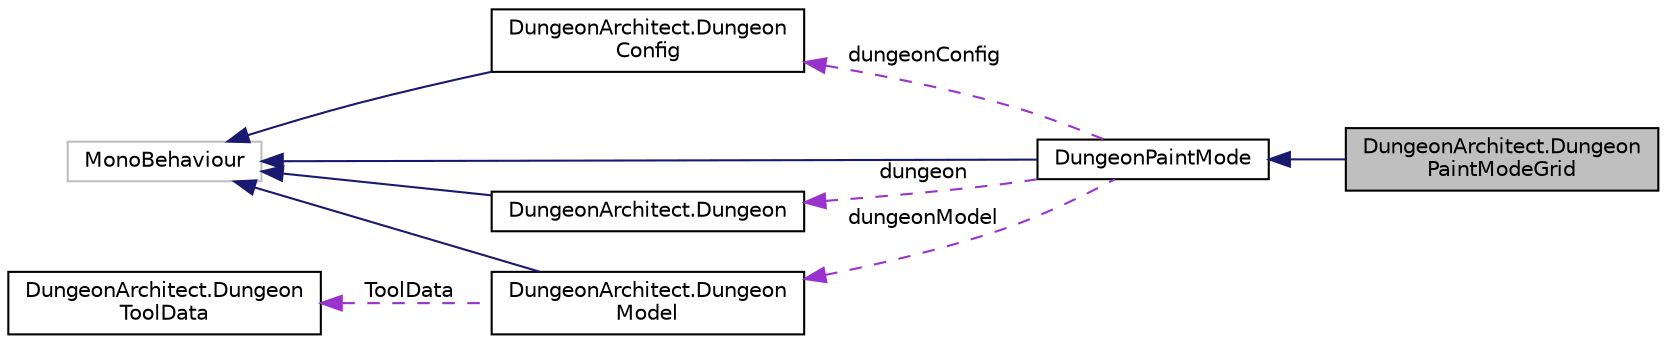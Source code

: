 digraph "DungeonArchitect.DungeonPaintModeGrid"
{
  edge [fontname="Helvetica",fontsize="10",labelfontname="Helvetica",labelfontsize="10"];
  node [fontname="Helvetica",fontsize="10",shape=record];
  rankdir="LR";
  Node1 [label="DungeonArchitect.Dungeon\lPaintModeGrid",height=0.2,width=0.4,color="black", fillcolor="grey75", style="filled", fontcolor="black"];
  Node2 -> Node1 [dir="back",color="midnightblue",fontsize="10",style="solid",fontname="Helvetica"];
  Node2 [label="DungeonPaintMode",height=0.2,width=0.4,color="black", fillcolor="white", style="filled",URL="$class_dungeon_architect_1_1_dungeon_paint_mode.html",tooltip="Manage the editor paint mode so you can paint the layout of you dungeon. You should implement your ow..."];
  Node3 -> Node2 [dir="back",color="midnightblue",fontsize="10",style="solid",fontname="Helvetica"];
  Node3 [label="MonoBehaviour",height=0.2,width=0.4,color="grey75", fillcolor="white", style="filled"];
  Node4 -> Node2 [dir="back",color="darkorchid3",fontsize="10",style="dashed",label=" dungeonModel" ,fontname="Helvetica"];
  Node4 [label="DungeonArchitect.Dungeon\lModel",height=0.2,width=0.4,color="black", fillcolor="white", style="filled",URL="$class_dungeon_architect_1_1_dungeon_model.html",tooltip="Abstract dungeon model. Create your own implementation of the model depending on your builder&#39;s needs..."];
  Node3 -> Node4 [dir="back",color="midnightblue",fontsize="10",style="solid",fontname="Helvetica"];
  Node5 -> Node4 [dir="back",color="darkorchid3",fontsize="10",style="dashed",label=" ToolData" ,fontname="Helvetica"];
  Node5 [label="DungeonArchitect.Dungeon\lToolData",height=0.2,width=0.4,color="black", fillcolor="white", style="filled",URL="$class_dungeon_architect_1_1_dungeon_tool_data.html",tooltip="Tool Data represented by the grid based builder "];
  Node6 -> Node2 [dir="back",color="darkorchid3",fontsize="10",style="dashed",label=" dungeon" ,fontname="Helvetica"];
  Node6 [label="DungeonArchitect.Dungeon",height=0.2,width=0.4,color="black", fillcolor="white", style="filled",URL="$class_dungeon_architect_1_1_dungeon.html",tooltip="The main dungeon behavior that manages the creation and destruction of dungeons "];
  Node3 -> Node6 [dir="back",color="midnightblue",fontsize="10",style="solid",fontname="Helvetica"];
  Node7 -> Node2 [dir="back",color="darkorchid3",fontsize="10",style="dashed",label=" dungeonConfig" ,fontname="Helvetica"];
  Node7 [label="DungeonArchitect.Dungeon\lConfig",height=0.2,width=0.4,color="black", fillcolor="white", style="filled",URL="$class_dungeon_architect_1_1_dungeon_config.html",tooltip="Base dungeon configuration. Create your own implementation of this configuration based on your dungeo..."];
  Node3 -> Node7 [dir="back",color="midnightblue",fontsize="10",style="solid",fontname="Helvetica"];
}

